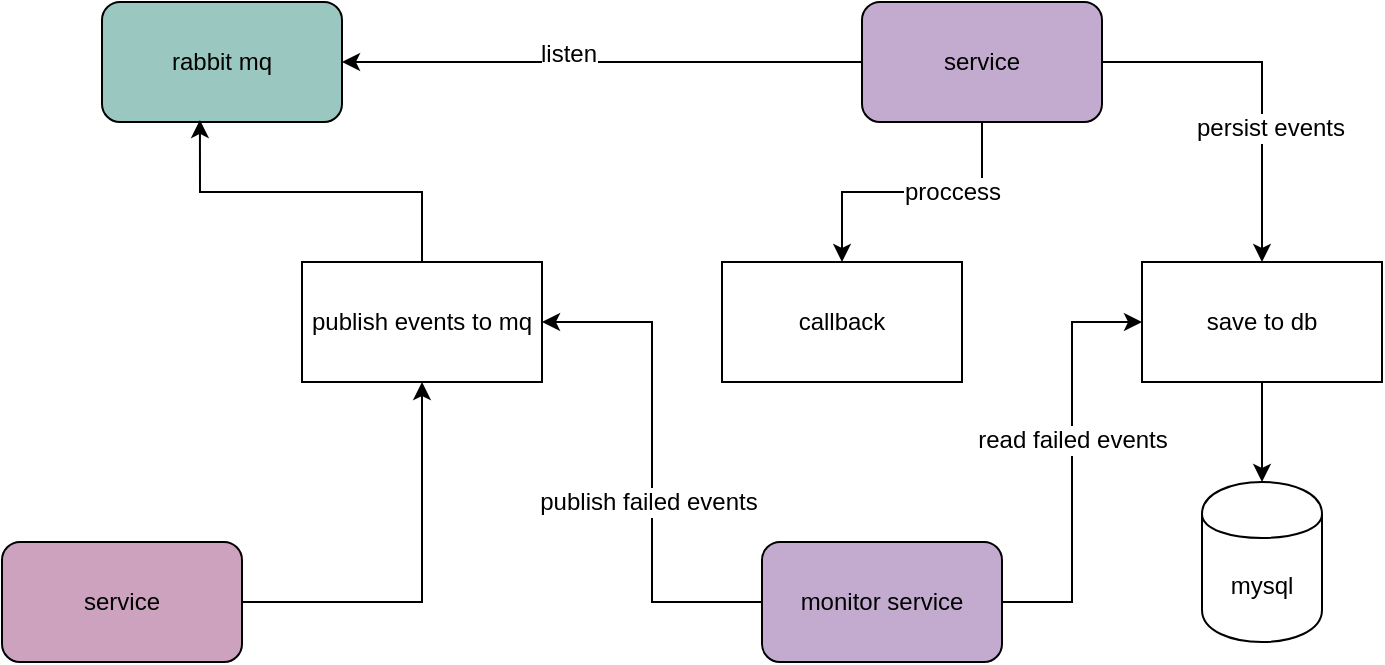 <mxfile version="11.3.0" type="github" pages="1"><diagram id="oHNuiK077wUeK31hVAPv" name="第 1 页"><mxGraphModel dx="1156" dy="613" grid="1" gridSize="10" guides="1" tooltips="1" connect="1" arrows="1" fold="1" page="1" pageScale="1" pageWidth="827" pageHeight="1169" math="0" shadow="0"><root><mxCell id="0"/><mxCell id="1" parent="0"/><mxCell id="56GXPiTmDcu2nAfl2FU1-1" value="rabbit mq" style="rounded=1;whiteSpace=wrap;html=1;fillColor=#9AC7BF;" vertex="1" parent="1"><mxGeometry x="110" y="120" width="120" height="60" as="geometry"/></mxCell><mxCell id="56GXPiTmDcu2nAfl2FU1-11" style="edgeStyle=orthogonalEdgeStyle;rounded=0;orthogonalLoop=1;jettySize=auto;html=1;entryX=1;entryY=0.5;entryDx=0;entryDy=0;" edge="1" parent="1" source="56GXPiTmDcu2nAfl2FU1-2" target="56GXPiTmDcu2nAfl2FU1-1"><mxGeometry relative="1" as="geometry"/></mxCell><mxCell id="56GXPiTmDcu2nAfl2FU1-12" value="listen" style="text;html=1;resizable=0;points=[];align=center;verticalAlign=middle;labelBackgroundColor=#ffffff;" vertex="1" connectable="0" parent="56GXPiTmDcu2nAfl2FU1-11"><mxGeometry x="0.131" y="-4" relative="1" as="geometry"><mxPoint as="offset"/></mxGeometry></mxCell><mxCell id="56GXPiTmDcu2nAfl2FU1-13" style="edgeStyle=orthogonalEdgeStyle;rounded=0;orthogonalLoop=1;jettySize=auto;html=1;" edge="1" parent="1" source="56GXPiTmDcu2nAfl2FU1-2" target="56GXPiTmDcu2nAfl2FU1-5"><mxGeometry relative="1" as="geometry"/></mxCell><mxCell id="56GXPiTmDcu2nAfl2FU1-14" value="proccess" style="text;html=1;resizable=0;points=[];align=center;verticalAlign=middle;labelBackgroundColor=#ffffff;" vertex="1" connectable="0" parent="56GXPiTmDcu2nAfl2FU1-13"><mxGeometry x="-0.5" y="-15" relative="1" as="geometry"><mxPoint x="-15" y="15" as="offset"/></mxGeometry></mxCell><mxCell id="56GXPiTmDcu2nAfl2FU1-15" style="edgeStyle=orthogonalEdgeStyle;rounded=0;orthogonalLoop=1;jettySize=auto;html=1;entryX=0.5;entryY=0;entryDx=0;entryDy=0;" edge="1" parent="1" source="56GXPiTmDcu2nAfl2FU1-2" target="56GXPiTmDcu2nAfl2FU1-6"><mxGeometry relative="1" as="geometry"/></mxCell><mxCell id="56GXPiTmDcu2nAfl2FU1-16" value="persist events" style="text;html=1;resizable=0;points=[];align=center;verticalAlign=middle;labelBackgroundColor=#ffffff;" vertex="1" connectable="0" parent="56GXPiTmDcu2nAfl2FU1-15"><mxGeometry x="-0.111" y="-33" relative="1" as="geometry"><mxPoint x="37" y="33" as="offset"/></mxGeometry></mxCell><mxCell id="56GXPiTmDcu2nAfl2FU1-2" value="service" style="rounded=1;whiteSpace=wrap;html=1;fillColor=#C3ABD0;" vertex="1" parent="1"><mxGeometry x="490" y="120" width="120" height="60" as="geometry"/></mxCell><mxCell id="56GXPiTmDcu2nAfl2FU1-9" style="edgeStyle=orthogonalEdgeStyle;rounded=0;orthogonalLoop=1;jettySize=auto;html=1;" edge="1" parent="1" source="56GXPiTmDcu2nAfl2FU1-3" target="56GXPiTmDcu2nAfl2FU1-4"><mxGeometry relative="1" as="geometry"/></mxCell><mxCell id="56GXPiTmDcu2nAfl2FU1-3" value="service" style="rounded=1;whiteSpace=wrap;html=1;fillColor=#CDA2BE;" vertex="1" parent="1"><mxGeometry x="60" y="390" width="120" height="60" as="geometry"/></mxCell><mxCell id="56GXPiTmDcu2nAfl2FU1-10" style="edgeStyle=orthogonalEdgeStyle;rounded=0;orthogonalLoop=1;jettySize=auto;html=1;entryX=0.408;entryY=0.983;entryDx=0;entryDy=0;entryPerimeter=0;" edge="1" parent="1" source="56GXPiTmDcu2nAfl2FU1-4" target="56GXPiTmDcu2nAfl2FU1-1"><mxGeometry relative="1" as="geometry"/></mxCell><mxCell id="56GXPiTmDcu2nAfl2FU1-4" value="publish events to mq" style="rounded=0;whiteSpace=wrap;html=1;" vertex="1" parent="1"><mxGeometry x="210" y="250" width="120" height="60" as="geometry"/></mxCell><mxCell id="56GXPiTmDcu2nAfl2FU1-5" value="callback" style="rounded=0;whiteSpace=wrap;html=1;" vertex="1" parent="1"><mxGeometry x="420" y="250" width="120" height="60" as="geometry"/></mxCell><mxCell id="56GXPiTmDcu2nAfl2FU1-17" style="edgeStyle=orthogonalEdgeStyle;rounded=0;orthogonalLoop=1;jettySize=auto;html=1;" edge="1" parent="1" source="56GXPiTmDcu2nAfl2FU1-6" target="56GXPiTmDcu2nAfl2FU1-8"><mxGeometry relative="1" as="geometry"/></mxCell><mxCell id="56GXPiTmDcu2nAfl2FU1-6" value="save to db" style="rounded=0;whiteSpace=wrap;html=1;" vertex="1" parent="1"><mxGeometry x="630" y="250" width="120" height="60" as="geometry"/></mxCell><mxCell id="56GXPiTmDcu2nAfl2FU1-18" style="edgeStyle=orthogonalEdgeStyle;rounded=0;orthogonalLoop=1;jettySize=auto;html=1;entryX=0;entryY=0.5;entryDx=0;entryDy=0;" edge="1" parent="1" source="56GXPiTmDcu2nAfl2FU1-7" target="56GXPiTmDcu2nAfl2FU1-6"><mxGeometry relative="1" as="geometry"/></mxCell><mxCell id="56GXPiTmDcu2nAfl2FU1-19" value="read failed events" style="text;html=1;resizable=0;points=[];align=center;verticalAlign=middle;labelBackgroundColor=#ffffff;" vertex="1" connectable="0" parent="56GXPiTmDcu2nAfl2FU1-18"><mxGeometry x="0.105" relative="1" as="geometry"><mxPoint as="offset"/></mxGeometry></mxCell><mxCell id="56GXPiTmDcu2nAfl2FU1-20" style="edgeStyle=orthogonalEdgeStyle;rounded=0;orthogonalLoop=1;jettySize=auto;html=1;entryX=1;entryY=0.5;entryDx=0;entryDy=0;" edge="1" parent="1" source="56GXPiTmDcu2nAfl2FU1-7" target="56GXPiTmDcu2nAfl2FU1-4"><mxGeometry relative="1" as="geometry"><mxPoint x="340" y="280" as="targetPoint"/></mxGeometry></mxCell><mxCell id="56GXPiTmDcu2nAfl2FU1-22" value="publish failed events" style="text;html=1;resizable=0;points=[];align=center;verticalAlign=middle;labelBackgroundColor=#ffffff;" vertex="1" connectable="0" parent="56GXPiTmDcu2nAfl2FU1-20"><mxGeometry x="-0.16" y="2" relative="1" as="geometry"><mxPoint as="offset"/></mxGeometry></mxCell><mxCell id="56GXPiTmDcu2nAfl2FU1-7" value="monitor service" style="rounded=1;whiteSpace=wrap;html=1;fillColor=#C3ABD0;" vertex="1" parent="1"><mxGeometry x="440" y="390" width="120" height="60" as="geometry"/></mxCell><mxCell id="56GXPiTmDcu2nAfl2FU1-8" value="mysql" style="shape=cylinder;whiteSpace=wrap;html=1;boundedLbl=1;backgroundOutline=1;" vertex="1" parent="1"><mxGeometry x="660" y="360" width="60" height="80" as="geometry"/></mxCell></root></mxGraphModel></diagram></mxfile>